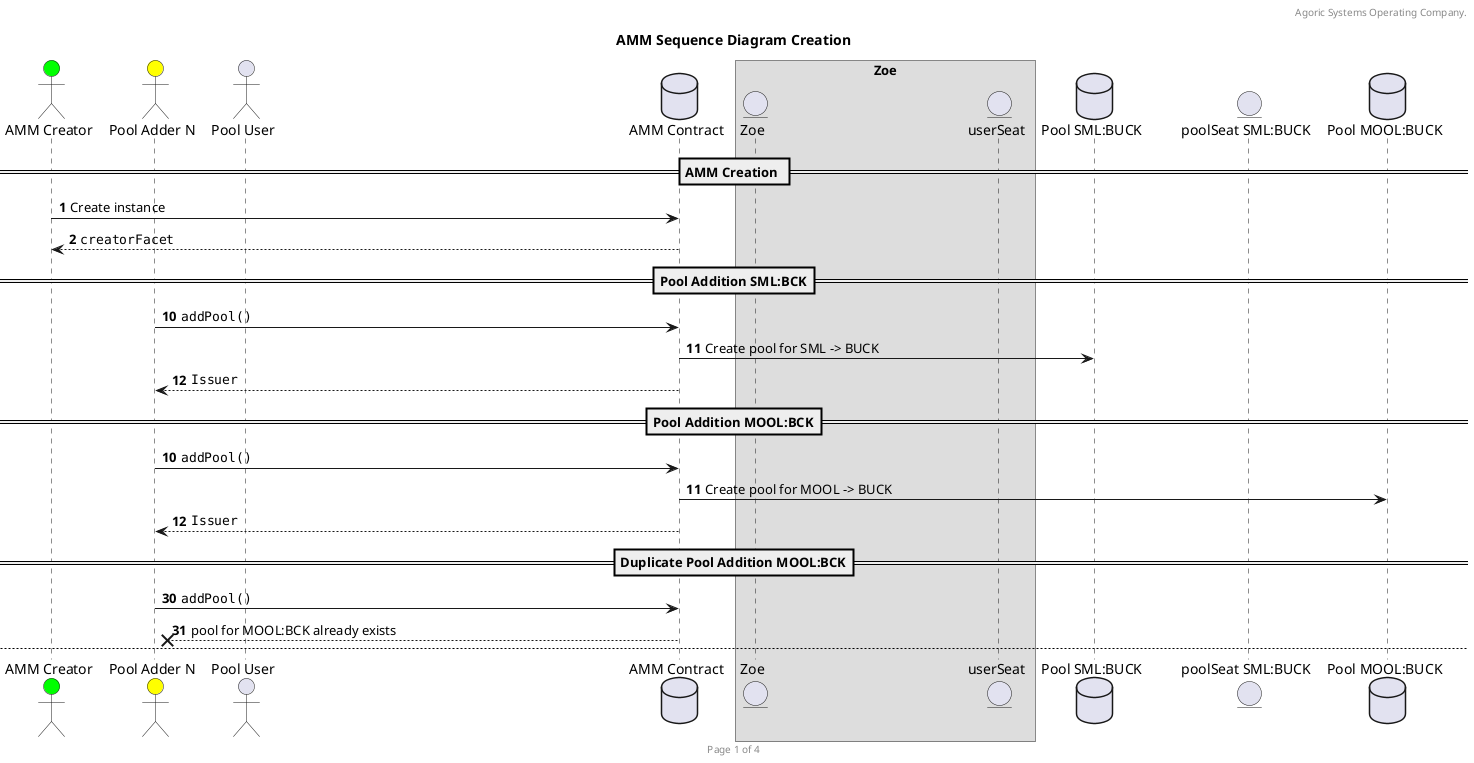 @startuml
'https://plantuml.com/sequence-diagram
header Agoric Systems Operating Company.
footer Page %page% of %lastpage%
title AMM Sequence Diagram Creation

autonumber
actor "AMM Creator" as masc #lime
actor "Pool Adder N" as pa #yellow
actor "Pool User" as pu
database "AMM Contract" as AMM
box "Zoe"
entity "Zoe" as zoe
entity "userSeat" as usA
end box

== AMM Creation ==
masc -> AMM: Create instance
return ""creatorFacet""
== Pool Addition SML:BCK==
autonumber 10
pa -> AMM: ""addPool()""
database "Pool SML:BUCK" as pool
entity "poolSeat SML:BUCK" as psA

AMM -> pool: Create pool for SML -> BUCK
AMM --> pa: ""Issuer""
== Pool Addition MOOL:BCK==
autonumber 10
pa -> AMM: ""addPool()""
database "Pool MOOL:BUCK" as pool2
AMM -> pool2: Create pool for MOOL -> BUCK
AMM --> pa: ""Issuer""


== Duplicate Pool Addition MOOL:BCK==
autonumber 30
pa -> AMM: ""addPool()""
AMM -->x pa: pool for MOOL:BCK already exists
newpage AMM Sequence Diagram Swap Request

autonumber 50
== Swap Request ==
group asking for the current price UNK:BUCK
pu -> AMM: ""getOutputPrice(UNK:BUCK)""
AMM -->x pu: ""brands were not recognized""
end
group asking for the current price MOOL:BUCK


pu -> AMM: ""getOutputPrice(MOOL:BUCK)""
AMM -> pool2: ""getPriceForOutput(MOOL:BUCK)""
pool2 --> AMM: ""quote""
AMM --> pu: ""quote""
end

group making a proposal
pu -> pu: create proposal for SML:BUCK as ""proposal""

end

group requesting an invitation for a SwapOut
pu -> AMM: ""makeSwapOutInvitation()""
return ""invitation""

end

group making an offer
pu -> pu: withdraw funds from purse of SML into ""payment""
pu -> zoe: ""offer(invitation, proposal, payment))""
zoe -> zoe: validate offer

zoe -> usA: create ""userSeat""
usA --> zoe: ""userSeat""
zoe -> pool: ""getPoolSeat()""
pool -> psA: create ""poolSeat""
psA --> zoe: ""poolSeat""
AMM -> psA: stage assets
AMM -> usA: stage assets
zoe -> zoe: ""reallocate(seat, poolSeat)""

usA --> pu: ""userSeat""
pu -> zoe: ""getOfferResult()""
return result of failure or success
end
group recovering funds
pu -> usA: ""getPayout("Central")"" (give)
return ""payoutCentral""
pu -> pu: deposit ""payoutCentral"" into purse
pu -> usA: ""getPayout("Secondary")"" (want)
return ""payoutSecondary""
pu -> pu: deposit ""payoutSecondary"" into purse
end

newpage AMM Sequence Diagram Adding Liquidity

autonumber 100
== Adding Liquidity ==
group discover existing proportion of balances
pu -> pool: ""getPoolAllocation(SML)""
return ""poolAllocation""
end
group create invite
pu -> AMM: ""makeAddLiquidityInvitation""
return ""invitation""
end


group create proposal
pu -> pu: Create ""proposal"" to add 1 BUCK, and 1 SML\nat ratio of ""poolAllocation"" for X ""liquidity""
end
group withdraw funds
pu -> pu: withdraw funds for ""BUCK"" into ""payments"" record
pu -> pu: withdraw funds for ""SML"" into ""payments"" record
pu -> zoe: ""offer(invitation, proposal, payments)""
zoe -> zoe: validate offer

zoe -> usA: create ""userSeat""
usA --> zoe: ""userSeat""
zoe -> pool: ""getPoolSeat()""
pool -> psA: create ""poolSeat""
psA --> zoe: ""poolSeat""

zoe -> psA: ""addLiquidity""
AMM -> psA: stage assets
AMM -> usA: stage assets
zoe -> zoe: ""reallocate(seat, poolSeat)""

usA --> pu: ""userSeat""
pu -> zoe: ""getOfferResult()""
return result of failure or success
end
group recovering funds
pu -> usA: ""getPayout("Central")"" (give)
return ""payoutCentral""
pu -> pu: deposit ""payoutCentral"" into purse
pu -> usA: ""getPayout("Secondary")"" (give)
return ""payoutSecondary""
pu -> pu: deposit ""payoutSecondary"" into purse
pu -> usA: ""getPayout("Liquidity")"" (want)
return ""payoutLiquidity""
pu -> pu: deposit ""payoutLiquidity"" into purse
end


newpage AMM Sequence Diagram Removing Liquidity

autonumber 200
== Removing Liquidity ==
group discover existing proportion of balances
pu -> pool: ""getPoolAllocation(SML)""
return ""poolAllocation""
end
group create invite
pu -> AMM: ""makeAddLiquidityInvitation""
return ""invitation""
end


group create proposal
pu -> pu: Create ""proposal"" to remove 1 ""liquidity"" for 1 BUCK and 1 SML\nat ratio of ""poolAllocation""
end
group withdraw funds
pu -> pu: withdraw funds for ""liquidity"" into ""payments"" record
pu -> zoe: ""offer(invitation, proposal, payments)""
zoe -> zoe: validate offer

zoe -> usA: create ""userSeat""
usA --> zoe: ""userSeat""
zoe -> pool: ""getPoolSeat()""
pool -> psA: create ""poolSeat""
psA --> zoe: ""poolSeat""

zoe -> psA: ""addLiquidity""
AMM -> psA: stage assets
AMM -> usA: stage assets
zoe -> zoe: ""reallocate(seat, poolSeat)""

usA --> pu: ""userSeat""
pu -> zoe: ""getOfferResult()""
return result of failure or success
end
group recovering funds
pu -> usA: ""getPayout("Liquidity")"" (give)
return ""payoutLiquidity""
pu -> pu: deposit ""payoutLiquidity"" into purse
pu -> usA: ""getPayout("Central")"" (want)
return ""payoutCentral""
pu -> pu: deposit ""payoutCentral"" into purse
pu -> usA: ""getPayout("Secondary")"" (want)
return ""payoutSecondary""
pu -> pu: deposit ""payoutSecondary"" into purse
end

@enduml